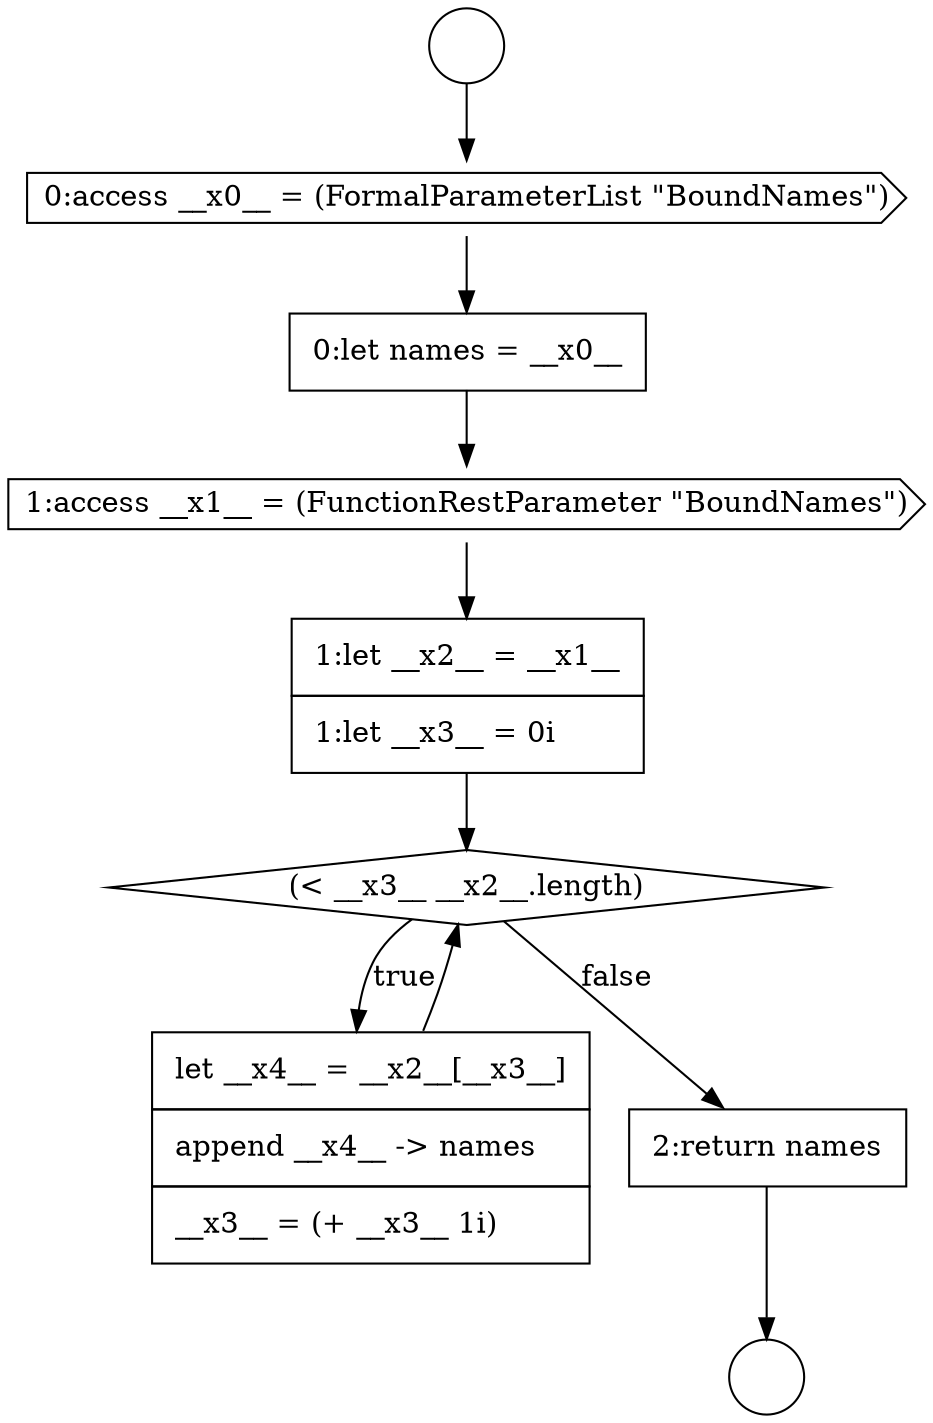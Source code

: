 digraph {
  node8025 [shape=none, margin=0, label=<<font color="black">
    <table border="0" cellborder="1" cellspacing="0" cellpadding="10">
      <tr><td align="left">2:return names</td></tr>
    </table>
  </font>> color="black" fillcolor="white" style=filled]
  node8022 [shape=none, margin=0, label=<<font color="black">
    <table border="0" cellborder="1" cellspacing="0" cellpadding="10">
      <tr><td align="left">1:let __x2__ = __x1__</td></tr>
      <tr><td align="left">1:let __x3__ = 0i</td></tr>
    </table>
  </font>> color="black" fillcolor="white" style=filled]
  node8018 [shape=circle label=" " color="black" fillcolor="white" style=filled]
  node8021 [shape=cds, label=<<font color="black">1:access __x1__ = (FunctionRestParameter &quot;BoundNames&quot;)</font>> color="black" fillcolor="white" style=filled]
  node8017 [shape=circle label=" " color="black" fillcolor="white" style=filled]
  node8020 [shape=none, margin=0, label=<<font color="black">
    <table border="0" cellborder="1" cellspacing="0" cellpadding="10">
      <tr><td align="left">0:let names = __x0__</td></tr>
    </table>
  </font>> color="black" fillcolor="white" style=filled]
  node8024 [shape=none, margin=0, label=<<font color="black">
    <table border="0" cellborder="1" cellspacing="0" cellpadding="10">
      <tr><td align="left">let __x4__ = __x2__[__x3__]</td></tr>
      <tr><td align="left">append __x4__ -&gt; names</td></tr>
      <tr><td align="left">__x3__ = (+ __x3__ 1i)</td></tr>
    </table>
  </font>> color="black" fillcolor="white" style=filled]
  node8019 [shape=cds, label=<<font color="black">0:access __x0__ = (FormalParameterList &quot;BoundNames&quot;)</font>> color="black" fillcolor="white" style=filled]
  node8023 [shape=diamond, label=<<font color="black">(&lt; __x3__ __x2__.length)</font>> color="black" fillcolor="white" style=filled]
  node8017 -> node8019 [ color="black"]
  node8021 -> node8022 [ color="black"]
  node8020 -> node8021 [ color="black"]
  node8023 -> node8024 [label=<<font color="black">true</font>> color="black"]
  node8023 -> node8025 [label=<<font color="black">false</font>> color="black"]
  node8022 -> node8023 [ color="black"]
  node8025 -> node8018 [ color="black"]
  node8019 -> node8020 [ color="black"]
  node8024 -> node8023 [ color="black"]
}
